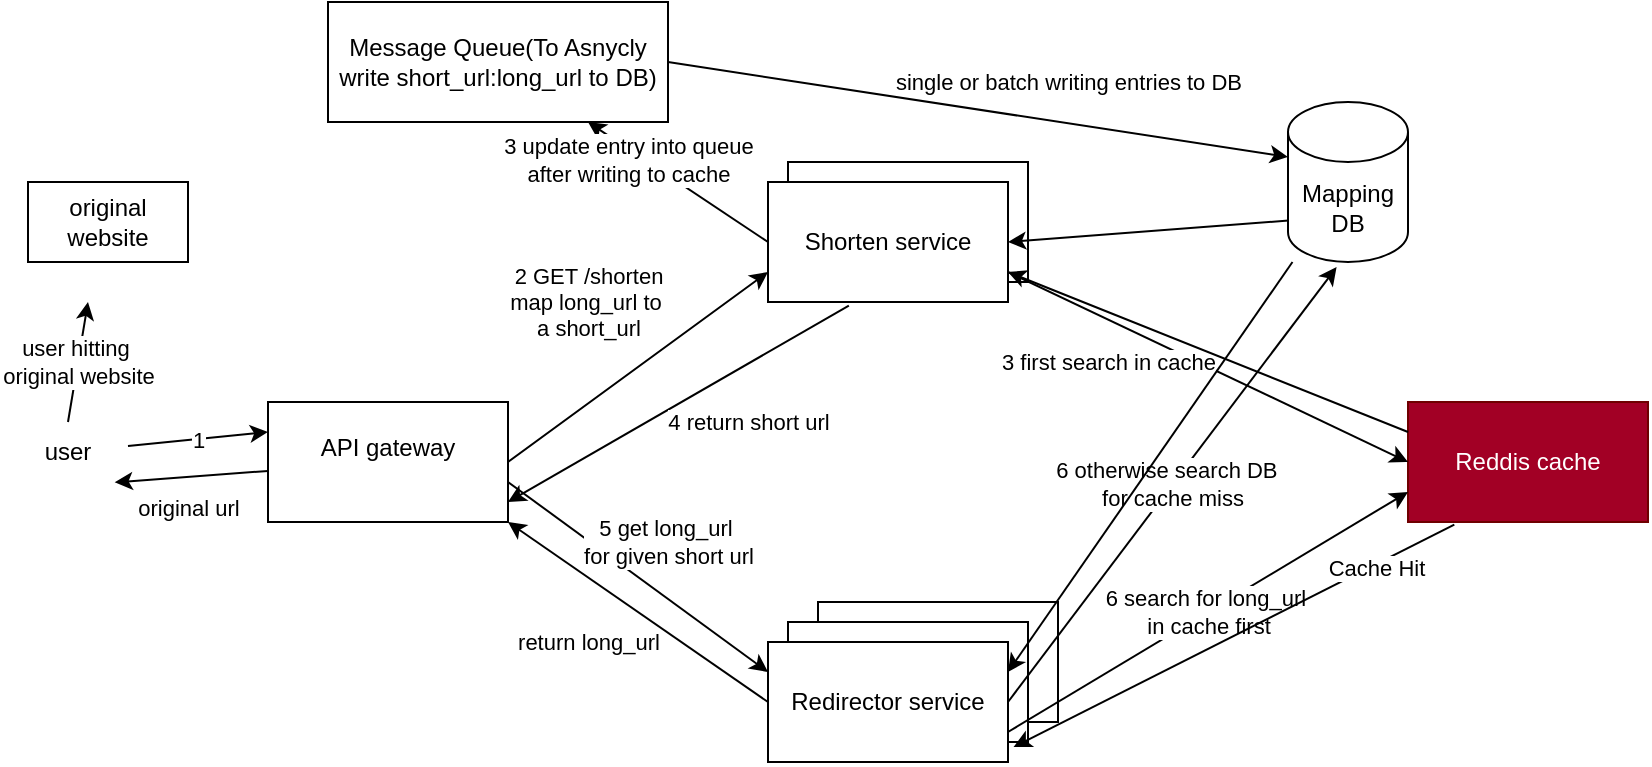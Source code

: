 <mxfile version="28.0.9">
  <diagram name="Page-1" id="IgYUnTEDz2E9PzYWvgUC">
    <mxGraphModel dx="1226" dy="642" grid="1" gridSize="10" guides="1" tooltips="1" connect="1" arrows="1" fold="1" page="1" pageScale="1" pageWidth="850" pageHeight="1100" math="0" shadow="0">
      <root>
        <mxCell id="0" />
        <mxCell id="1" parent="0" />
        <mxCell id="VCFRlaYdZBU84L3pJSfm-53" value="" style="rounded=0;whiteSpace=wrap;html=1;" vertex="1" parent="1">
          <mxGeometry x="425" y="300" width="120" height="60" as="geometry" />
        </mxCell>
        <mxCell id="VCFRlaYdZBU84L3pJSfm-52" value="" style="rounded=0;whiteSpace=wrap;html=1;" vertex="1" parent="1">
          <mxGeometry x="410" y="310" width="120" height="60" as="geometry" />
        </mxCell>
        <mxCell id="VCFRlaYdZBU84L3pJSfm-49" value="" style="rounded=0;whiteSpace=wrap;html=1;" vertex="1" parent="1">
          <mxGeometry x="410" y="80" width="120" height="60" as="geometry" />
        </mxCell>
        <mxCell id="VCFRlaYdZBU84L3pJSfm-1" value="API gateway&lt;div&gt;&lt;br&gt;&lt;/div&gt;" style="rounded=0;whiteSpace=wrap;html=1;" vertex="1" parent="1">
          <mxGeometry x="150" y="200" width="120" height="60" as="geometry" />
        </mxCell>
        <mxCell id="VCFRlaYdZBU84L3pJSfm-2" value="user" style="text;strokeColor=none;align=center;fillColor=none;html=1;verticalAlign=middle;whiteSpace=wrap;rounded=0;" vertex="1" parent="1">
          <mxGeometry x="20" y="210" width="60" height="30" as="geometry" />
        </mxCell>
        <mxCell id="VCFRlaYdZBU84L3pJSfm-4" value="Shorten service" style="rounded=0;whiteSpace=wrap;html=1;" vertex="1" parent="1">
          <mxGeometry x="400" y="90" width="120" height="60" as="geometry" />
        </mxCell>
        <mxCell id="VCFRlaYdZBU84L3pJSfm-5" value="2 GET /shorten&lt;br&gt;map long_url to&amp;nbsp;&lt;br&gt;a short_url" style="endArrow=classic;html=1;rounded=0;exitX=1;exitY=0.75;exitDx=0;exitDy=0;entryX=0;entryY=0.75;entryDx=0;entryDy=0;" edge="1" parent="1" source="VCFRlaYdZBU84L3pJSfm-1" target="VCFRlaYdZBU84L3pJSfm-4">
          <mxGeometry x="0.074" y="41" width="50" height="50" relative="1" as="geometry">
            <mxPoint x="400" y="310" as="sourcePoint" />
            <mxPoint x="450" y="260" as="targetPoint" />
            <Array as="points">
              <mxPoint x="270" y="230" />
            </Array>
            <mxPoint as="offset" />
          </mxGeometry>
        </mxCell>
        <mxCell id="VCFRlaYdZBU84L3pJSfm-6" value="1" style="endArrow=classic;html=1;rounded=0;entryX=0;entryY=0.25;entryDx=0;entryDy=0;" edge="1" parent="1" source="VCFRlaYdZBU84L3pJSfm-2" target="VCFRlaYdZBU84L3pJSfm-1">
          <mxGeometry width="50" height="50" relative="1" as="geometry">
            <mxPoint x="70" y="260" as="sourcePoint" />
            <mxPoint x="120" y="210" as="targetPoint" />
          </mxGeometry>
        </mxCell>
        <mxCell id="VCFRlaYdZBU84L3pJSfm-10" value="4 return short url" style="endArrow=classic;html=1;rounded=0;exitX=0.337;exitY=1.03;exitDx=0;exitDy=0;exitPerimeter=0;" edge="1" parent="1" source="VCFRlaYdZBU84L3pJSfm-4">
          <mxGeometry x="-0.26" y="25" width="50" height="50" relative="1" as="geometry">
            <mxPoint x="400" y="310" as="sourcePoint" />
            <mxPoint x="270" y="250" as="targetPoint" />
            <mxPoint as="offset" />
          </mxGeometry>
        </mxCell>
        <mxCell id="VCFRlaYdZBU84L3pJSfm-15" value="Redirector service" style="rounded=0;whiteSpace=wrap;html=1;" vertex="1" parent="1">
          <mxGeometry x="400" y="320" width="120" height="60" as="geometry" />
        </mxCell>
        <mxCell id="VCFRlaYdZBU84L3pJSfm-16" value="5 get long_url&amp;nbsp;&lt;div&gt;for given short url&lt;/div&gt;" style="endArrow=classic;html=1;rounded=0;entryX=0;entryY=0.25;entryDx=0;entryDy=0;" edge="1" parent="1" target="VCFRlaYdZBU84L3pJSfm-15">
          <mxGeometry x="0.022" y="23" width="50" height="50" relative="1" as="geometry">
            <mxPoint x="270" y="240" as="sourcePoint" />
            <mxPoint x="340" y="300" as="targetPoint" />
            <mxPoint as="offset" />
          </mxGeometry>
        </mxCell>
        <mxCell id="VCFRlaYdZBU84L3pJSfm-19" value="return long_url" style="endArrow=classic;html=1;rounded=0;entryX=1;entryY=1;entryDx=0;entryDy=0;exitX=0;exitY=0.5;exitDx=0;exitDy=0;" edge="1" parent="1" source="VCFRlaYdZBU84L3pJSfm-15" target="VCFRlaYdZBU84L3pJSfm-1">
          <mxGeometry x="0.152" y="27" width="50" height="50" relative="1" as="geometry">
            <mxPoint x="250" y="400" as="sourcePoint" />
            <mxPoint x="300" y="350" as="targetPoint" />
            <mxPoint as="offset" />
          </mxGeometry>
        </mxCell>
        <mxCell id="VCFRlaYdZBU84L3pJSfm-21" value="Mapping DB" style="shape=cylinder3;whiteSpace=wrap;html=1;boundedLbl=1;backgroundOutline=1;size=15;" vertex="1" parent="1">
          <mxGeometry x="660" y="50" width="60" height="80" as="geometry" />
        </mxCell>
        <mxCell id="VCFRlaYdZBU84L3pJSfm-30" value="original url&lt;div&gt;&lt;br&gt;&lt;/div&gt;" style="endArrow=classic;html=1;rounded=0;entryX=0.889;entryY=1.006;entryDx=0;entryDy=0;entryPerimeter=0;" edge="1" parent="1" source="VCFRlaYdZBU84L3pJSfm-1" target="VCFRlaYdZBU84L3pJSfm-2">
          <mxGeometry x="0.087" y="22" width="50" height="50" relative="1" as="geometry">
            <mxPoint x="60" y="320" as="sourcePoint" />
            <mxPoint x="110" y="270" as="targetPoint" />
            <mxPoint as="offset" />
          </mxGeometry>
        </mxCell>
        <mxCell id="VCFRlaYdZBU84L3pJSfm-31" value="user hitting&amp;nbsp;&lt;div&gt;original website&lt;/div&gt;" style="endArrow=classic;html=1;rounded=0;exitX=0.5;exitY=0;exitDx=0;exitDy=0;" edge="1" parent="1" source="VCFRlaYdZBU84L3pJSfm-2">
          <mxGeometry width="50" height="50" relative="1" as="geometry">
            <mxPoint x="50" y="200" as="sourcePoint" />
            <mxPoint x="60" y="150" as="targetPoint" />
          </mxGeometry>
        </mxCell>
        <mxCell id="VCFRlaYdZBU84L3pJSfm-35" value="6 otherwise search DB&amp;nbsp;&amp;nbsp;&lt;div&gt;for cache miss&lt;/div&gt;" style="endArrow=classic;html=1;rounded=0;entryX=0.405;entryY=1.032;entryDx=0;entryDy=0;entryPerimeter=0;exitX=1;exitY=0.5;exitDx=0;exitDy=0;" edge="1" parent="1" source="VCFRlaYdZBU84L3pJSfm-15" target="VCFRlaYdZBU84L3pJSfm-21">
          <mxGeometry width="50" height="50" relative="1" as="geometry">
            <mxPoint x="640" y="270" as="sourcePoint" />
            <mxPoint x="690" y="220" as="targetPoint" />
          </mxGeometry>
        </mxCell>
        <mxCell id="VCFRlaYdZBU84L3pJSfm-36" value="original website" style="rounded=0;whiteSpace=wrap;html=1;" vertex="1" parent="1">
          <mxGeometry x="30" y="90" width="80" height="40" as="geometry" />
        </mxCell>
        <mxCell id="VCFRlaYdZBU84L3pJSfm-37" value="Reddis cache" style="rounded=0;whiteSpace=wrap;html=1;fillColor=light-dark(#a20025, #e81717);fontColor=#ffffff;strokeColor=#6F0000;" vertex="1" parent="1">
          <mxGeometry x="720" y="200" width="120" height="60" as="geometry" />
        </mxCell>
        <mxCell id="VCFRlaYdZBU84L3pJSfm-38" value="3 first search in cache" style="endArrow=classic;html=1;rounded=0;entryX=0;entryY=0.5;entryDx=0;entryDy=0;exitX=1;exitY=0.75;exitDx=0;exitDy=0;" edge="1" parent="1" source="VCFRlaYdZBU84L3pJSfm-4" target="VCFRlaYdZBU84L3pJSfm-37">
          <mxGeometry x="-0.418" y="-19" width="50" height="50" relative="1" as="geometry">
            <mxPoint x="580" y="380" as="sourcePoint" />
            <mxPoint x="630" y="330" as="targetPoint" />
            <mxPoint as="offset" />
          </mxGeometry>
        </mxCell>
        <mxCell id="VCFRlaYdZBU84L3pJSfm-39" value="" style="endArrow=classic;html=1;rounded=0;exitX=0;exitY=0.25;exitDx=0;exitDy=0;entryX=1;entryY=0.75;entryDx=0;entryDy=0;" edge="1" parent="1" source="VCFRlaYdZBU84L3pJSfm-37" target="VCFRlaYdZBU84L3pJSfm-4">
          <mxGeometry width="50" height="50" relative="1" as="geometry">
            <mxPoint x="380" y="280" as="sourcePoint" />
            <mxPoint x="430" y="230" as="targetPoint" />
          </mxGeometry>
        </mxCell>
        <mxCell id="VCFRlaYdZBU84L3pJSfm-40" value="" style="endArrow=classic;html=1;rounded=0;entryX=1;entryY=0.5;entryDx=0;entryDy=0;exitX=0.005;exitY=0.741;exitDx=0;exitDy=0;exitPerimeter=0;" edge="1" parent="1" source="VCFRlaYdZBU84L3pJSfm-21" target="VCFRlaYdZBU84L3pJSfm-4">
          <mxGeometry width="50" height="50" relative="1" as="geometry">
            <mxPoint x="670" y="370" as="sourcePoint" />
            <mxPoint x="720" y="320" as="targetPoint" />
          </mxGeometry>
        </mxCell>
        <mxCell id="VCFRlaYdZBU84L3pJSfm-41" value="6 search for long_url&amp;nbsp;&lt;div&gt;in cache first&lt;/div&gt;" style="endArrow=classic;html=1;rounded=0;entryX=0;entryY=0.75;entryDx=0;entryDy=0;exitX=1;exitY=0.75;exitDx=0;exitDy=0;" edge="1" parent="1" source="VCFRlaYdZBU84L3pJSfm-15" target="VCFRlaYdZBU84L3pJSfm-37">
          <mxGeometry width="50" height="50" relative="1" as="geometry">
            <mxPoint x="560" y="370" as="sourcePoint" />
            <mxPoint x="610" y="320" as="targetPoint" />
          </mxGeometry>
        </mxCell>
        <mxCell id="VCFRlaYdZBU84L3pJSfm-42" value="" style="endArrow=classic;html=1;rounded=0;entryX=1.023;entryY=0.876;entryDx=0;entryDy=0;entryPerimeter=0;exitX=0.193;exitY=1.021;exitDx=0;exitDy=0;exitPerimeter=0;" edge="1" parent="1" source="VCFRlaYdZBU84L3pJSfm-37" target="VCFRlaYdZBU84L3pJSfm-15">
          <mxGeometry width="50" height="50" relative="1" as="geometry">
            <mxPoint x="670" y="380" as="sourcePoint" />
            <mxPoint x="720" y="330" as="targetPoint" />
          </mxGeometry>
        </mxCell>
        <mxCell id="VCFRlaYdZBU84L3pJSfm-43" value="Cache Hit" style="edgeLabel;html=1;align=center;verticalAlign=middle;resizable=0;points=[];" vertex="1" connectable="0" parent="VCFRlaYdZBU84L3pJSfm-42">
          <mxGeometry x="-0.635" y="1" relative="1" as="geometry">
            <mxPoint as="offset" />
          </mxGeometry>
        </mxCell>
        <mxCell id="VCFRlaYdZBU84L3pJSfm-44" value="" style="endArrow=classic;html=1;rounded=0;entryX=1;entryY=0.25;entryDx=0;entryDy=0;" edge="1" parent="1" source="VCFRlaYdZBU84L3pJSfm-21" target="VCFRlaYdZBU84L3pJSfm-15">
          <mxGeometry x="0.658" y="-17" width="50" height="50" relative="1" as="geometry">
            <mxPoint x="700" y="430" as="sourcePoint" />
            <mxPoint x="750" y="380" as="targetPoint" />
            <mxPoint y="-1" as="offset" />
          </mxGeometry>
        </mxCell>
        <mxCell id="VCFRlaYdZBU84L3pJSfm-46" value="Message Queue(To Asnycly write short_url:long_url to DB)" style="rounded=0;whiteSpace=wrap;html=1;" vertex="1" parent="1">
          <mxGeometry x="180" width="170" height="60" as="geometry" />
        </mxCell>
        <mxCell id="VCFRlaYdZBU84L3pJSfm-47" value="3 update entry into queue&lt;div&gt;after writing to cache&lt;/div&gt;" style="endArrow=classic;html=1;rounded=0;exitX=0;exitY=0.5;exitDx=0;exitDy=0;" edge="1" parent="1" source="VCFRlaYdZBU84L3pJSfm-4" target="VCFRlaYdZBU84L3pJSfm-46">
          <mxGeometry x="0.487" y="6" width="50" height="50" relative="1" as="geometry">
            <mxPoint x="400" y="180" as="sourcePoint" />
            <mxPoint x="450" y="130" as="targetPoint" />
            <mxPoint y="-1" as="offset" />
          </mxGeometry>
        </mxCell>
        <mxCell id="VCFRlaYdZBU84L3pJSfm-48" value="single or batch writing entries to DB" style="endArrow=classic;html=1;rounded=0;entryX=0;entryY=0;entryDx=0;entryDy=27.5;entryPerimeter=0;exitX=1;exitY=0.5;exitDx=0;exitDy=0;" edge="1" parent="1" source="VCFRlaYdZBU84L3pJSfm-46" target="VCFRlaYdZBU84L3pJSfm-21">
          <mxGeometry x="0.27" y="20" width="50" height="50" relative="1" as="geometry">
            <mxPoint x="510" y="70" as="sourcePoint" />
            <mxPoint x="560" y="20" as="targetPoint" />
            <mxPoint as="offset" />
          </mxGeometry>
        </mxCell>
      </root>
    </mxGraphModel>
  </diagram>
</mxfile>
